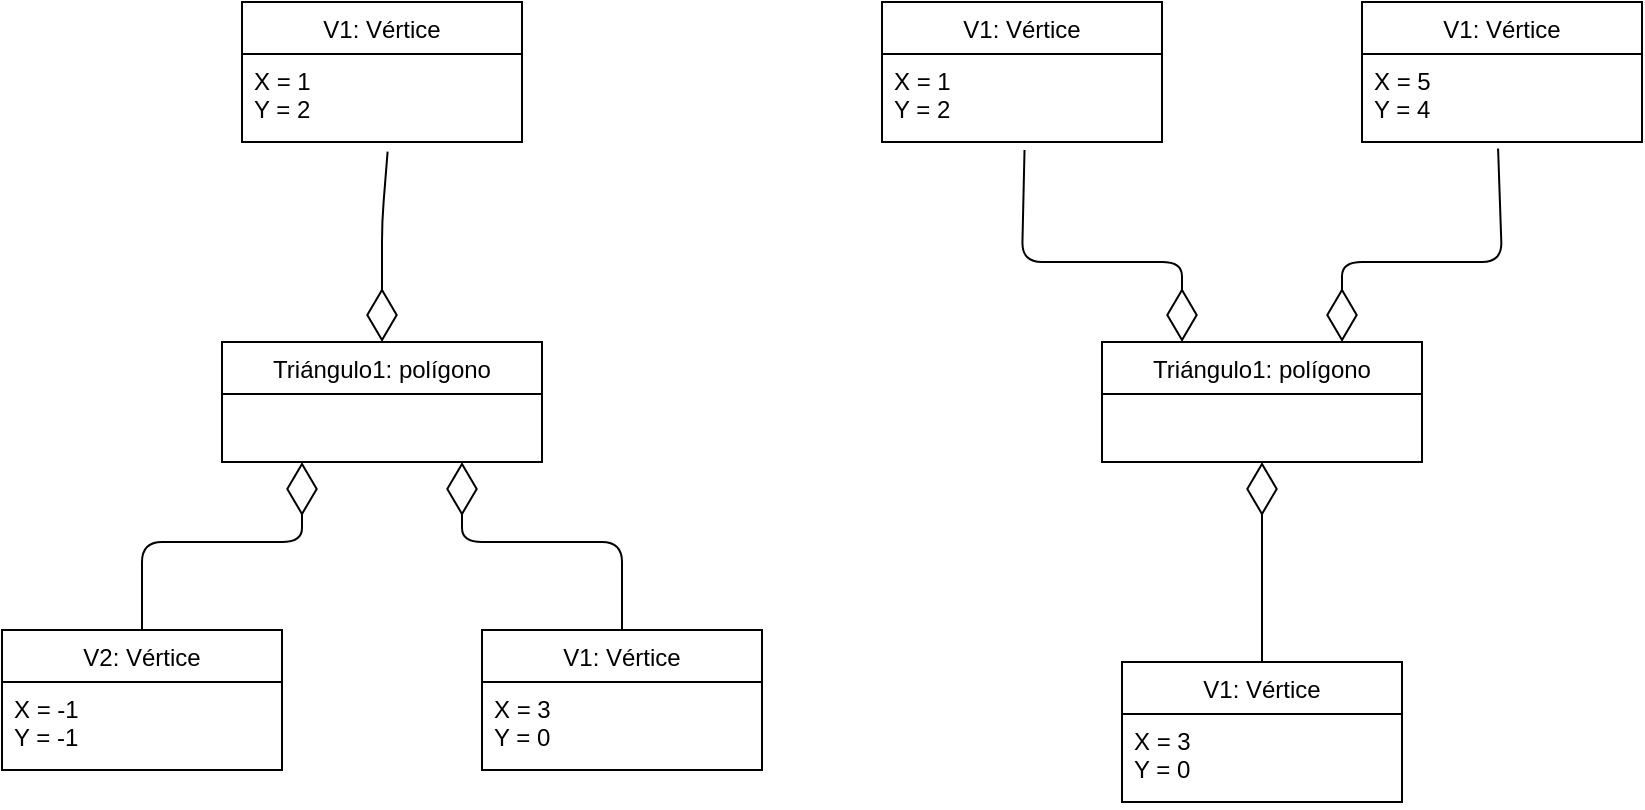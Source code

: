<mxfile>
    <diagram id="4GnjikUkg_D7d96ayQdM" name="Page-1">
        <mxGraphModel dx="760" dy="568" grid="1" gridSize="10" guides="1" tooltips="1" connect="1" arrows="1" fold="1" page="1" pageScale="1" pageWidth="850" pageHeight="1100" math="0" shadow="0">
            <root>
                <mxCell id="0"/>
                <mxCell id="1" parent="0"/>
                <mxCell id="2" value="Triángulo1: polígono" style="swimlane;fontStyle=0;childLayout=stackLayout;horizontal=1;startSize=26;fillColor=none;horizontalStack=0;resizeParent=1;resizeParentMax=0;resizeLast=0;collapsible=1;marginBottom=0;" vertex="1" parent="1">
                    <mxGeometry x="120" y="220" width="160" height="60" as="geometry"/>
                </mxCell>
                <mxCell id="6" value="Triángulo1: polígono" style="swimlane;fontStyle=0;childLayout=stackLayout;horizontal=1;startSize=26;fillColor=none;horizontalStack=0;resizeParent=1;resizeParentMax=0;resizeLast=0;collapsible=1;marginBottom=0;" vertex="1" parent="1">
                    <mxGeometry x="560" y="220" width="160" height="60" as="geometry"/>
                </mxCell>
                <mxCell id="10" value="" style="endArrow=diamondThin;endFill=0;endSize=24;html=1;entryX=0.5;entryY=0;entryDx=0;entryDy=0;exitX=0.52;exitY=1.109;exitDx=0;exitDy=0;exitPerimeter=0;" edge="1" parent="1" source="18" target="2">
                    <mxGeometry width="160" relative="1" as="geometry">
                        <mxPoint x="240" y="130" as="sourcePoint"/>
                        <mxPoint x="200" y="130" as="targetPoint"/>
                        <Array as="points">
                            <mxPoint x="200" y="160"/>
                        </Array>
                    </mxGeometry>
                </mxCell>
                <mxCell id="11" value="" style="endArrow=diamondThin;endFill=0;endSize=24;html=1;exitX=0.509;exitY=1.091;exitDx=0;exitDy=0;exitPerimeter=0;entryX=0.25;entryY=0;entryDx=0;entryDy=0;" edge="1" parent="1" source="32" target="6">
                    <mxGeometry width="160" relative="1" as="geometry">
                        <mxPoint x="640" y="210" as="sourcePoint"/>
                        <mxPoint x="460" y="220" as="targetPoint"/>
                        <Array as="points">
                            <mxPoint x="520" y="180"/>
                            <mxPoint x="600" y="180"/>
                        </Array>
                    </mxGeometry>
                </mxCell>
                <mxCell id="12" value="" style="endArrow=diamondThin;endFill=0;endSize=24;html=1;exitX=0.5;exitY=0;exitDx=0;exitDy=0;entryX=0.75;entryY=1;entryDx=0;entryDy=0;" edge="1" parent="1" source="29" target="2">
                    <mxGeometry width="160" relative="1" as="geometry">
                        <mxPoint x="210" y="230" as="sourcePoint"/>
                        <mxPoint x="460" y="260" as="targetPoint"/>
                        <Array as="points">
                            <mxPoint x="320" y="320"/>
                            <mxPoint x="240" y="320"/>
                        </Array>
                    </mxGeometry>
                </mxCell>
                <mxCell id="13" value="" style="endArrow=diamondThin;endFill=0;endSize=24;html=1;exitX=0.5;exitY=0;exitDx=0;exitDy=0;entryX=0.5;entryY=1;entryDx=0;entryDy=0;" edge="1" parent="1" source="35" target="6">
                    <mxGeometry width="160" relative="1" as="geometry">
                        <mxPoint x="640" y="280" as="sourcePoint"/>
                        <mxPoint x="690" y="290" as="targetPoint"/>
                        <Array as="points">
                            <mxPoint x="640" y="320"/>
                            <mxPoint x="640" y="360"/>
                        </Array>
                    </mxGeometry>
                </mxCell>
                <mxCell id="15" value="" style="endArrow=diamondThin;endFill=0;endSize=24;html=1;exitX=0.5;exitY=0;exitDx=0;exitDy=0;entryX=0.25;entryY=1;entryDx=0;entryDy=0;" edge="1" parent="1" source="27" target="2">
                    <mxGeometry width="160" relative="1" as="geometry">
                        <mxPoint x="200" y="280" as="sourcePoint"/>
                        <mxPoint x="160" y="290" as="targetPoint"/>
                        <Array as="points">
                            <mxPoint x="80" y="320"/>
                            <mxPoint x="160" y="320"/>
                        </Array>
                    </mxGeometry>
                </mxCell>
                <mxCell id="16" value="" style="endArrow=diamondThin;endFill=0;endSize=24;html=1;entryX=0.75;entryY=0;entryDx=0;entryDy=0;exitX=0.486;exitY=1.073;exitDx=0;exitDy=0;exitPerimeter=0;" edge="1" parent="1" source="38" target="6">
                    <mxGeometry width="160" relative="1" as="geometry">
                        <mxPoint x="820" y="180" as="sourcePoint"/>
                        <mxPoint x="760" y="120" as="targetPoint"/>
                        <Array as="points">
                            <mxPoint x="760" y="180"/>
                            <mxPoint x="680" y="180"/>
                        </Array>
                    </mxGeometry>
                </mxCell>
                <mxCell id="17" value="V1: Vértice" style="swimlane;fontStyle=0;childLayout=stackLayout;horizontal=1;startSize=26;fillColor=none;horizontalStack=0;resizeParent=1;resizeParentMax=0;resizeLast=0;collapsible=1;marginBottom=0;" vertex="1" parent="1">
                    <mxGeometry x="130" y="50" width="140" height="70" as="geometry"/>
                </mxCell>
                <mxCell id="18" value="X = 1&#10;Y = 2" style="text;strokeColor=none;fillColor=none;align=left;verticalAlign=top;spacingLeft=4;spacingRight=4;overflow=hidden;rotatable=0;points=[[0,0.5],[1,0.5]];portConstraint=eastwest;" vertex="1" parent="17">
                    <mxGeometry y="26" width="140" height="44" as="geometry"/>
                </mxCell>
                <mxCell id="27" value="V2: Vértice" style="swimlane;fontStyle=0;childLayout=stackLayout;horizontal=1;startSize=26;fillColor=none;horizontalStack=0;resizeParent=1;resizeParentMax=0;resizeLast=0;collapsible=1;marginBottom=0;" vertex="1" parent="1">
                    <mxGeometry x="10" y="364" width="140" height="70" as="geometry"/>
                </mxCell>
                <mxCell id="28" value="X = -1&#10;Y = -1" style="text;strokeColor=none;fillColor=none;align=left;verticalAlign=top;spacingLeft=4;spacingRight=4;overflow=hidden;rotatable=0;points=[[0,0.5],[1,0.5]];portConstraint=eastwest;" vertex="1" parent="27">
                    <mxGeometry y="26" width="140" height="44" as="geometry"/>
                </mxCell>
                <mxCell id="29" value="V1: Vértice" style="swimlane;fontStyle=0;childLayout=stackLayout;horizontal=1;startSize=26;fillColor=none;horizontalStack=0;resizeParent=1;resizeParentMax=0;resizeLast=0;collapsible=1;marginBottom=0;" vertex="1" parent="1">
                    <mxGeometry x="250" y="364" width="140" height="70" as="geometry"/>
                </mxCell>
                <mxCell id="30" value="X = 3&#10;Y = 0" style="text;strokeColor=none;fillColor=none;align=left;verticalAlign=top;spacingLeft=4;spacingRight=4;overflow=hidden;rotatable=0;points=[[0,0.5],[1,0.5]];portConstraint=eastwest;" vertex="1" parent="29">
                    <mxGeometry y="26" width="140" height="44" as="geometry"/>
                </mxCell>
                <mxCell id="31" value="V1: Vértice" style="swimlane;fontStyle=0;childLayout=stackLayout;horizontal=1;startSize=26;fillColor=none;horizontalStack=0;resizeParent=1;resizeParentMax=0;resizeLast=0;collapsible=1;marginBottom=0;" vertex="1" parent="1">
                    <mxGeometry x="450" y="50" width="140" height="70" as="geometry"/>
                </mxCell>
                <mxCell id="32" value="X = 1&#10;Y = 2" style="text;strokeColor=none;fillColor=none;align=left;verticalAlign=top;spacingLeft=4;spacingRight=4;overflow=hidden;rotatable=0;points=[[0,0.5],[1,0.5]];portConstraint=eastwest;" vertex="1" parent="31">
                    <mxGeometry y="26" width="140" height="44" as="geometry"/>
                </mxCell>
                <mxCell id="35" value="V1: Vértice" style="swimlane;fontStyle=0;childLayout=stackLayout;horizontal=1;startSize=26;fillColor=none;horizontalStack=0;resizeParent=1;resizeParentMax=0;resizeLast=0;collapsible=1;marginBottom=0;" vertex="1" parent="1">
                    <mxGeometry x="570" y="380" width="140" height="70" as="geometry"/>
                </mxCell>
                <mxCell id="36" value="X = 3&#10;Y = 0" style="text;strokeColor=none;fillColor=none;align=left;verticalAlign=top;spacingLeft=4;spacingRight=4;overflow=hidden;rotatable=0;points=[[0,0.5],[1,0.5]];portConstraint=eastwest;" vertex="1" parent="35">
                    <mxGeometry y="26" width="140" height="44" as="geometry"/>
                </mxCell>
                <mxCell id="37" value="V1: Vértice" style="swimlane;fontStyle=0;childLayout=stackLayout;horizontal=1;startSize=26;fillColor=none;horizontalStack=0;resizeParent=1;resizeParentMax=0;resizeLast=0;collapsible=1;marginBottom=0;" vertex="1" parent="1">
                    <mxGeometry x="690" y="50" width="140" height="70" as="geometry"/>
                </mxCell>
                <mxCell id="38" value="X = 5&#10;Y = 4" style="text;strokeColor=none;fillColor=none;align=left;verticalAlign=top;spacingLeft=4;spacingRight=4;overflow=hidden;rotatable=0;points=[[0,0.5],[1,0.5]];portConstraint=eastwest;" vertex="1" parent="37">
                    <mxGeometry y="26" width="140" height="44" as="geometry"/>
                </mxCell>
            </root>
        </mxGraphModel>
    </diagram>
</mxfile>